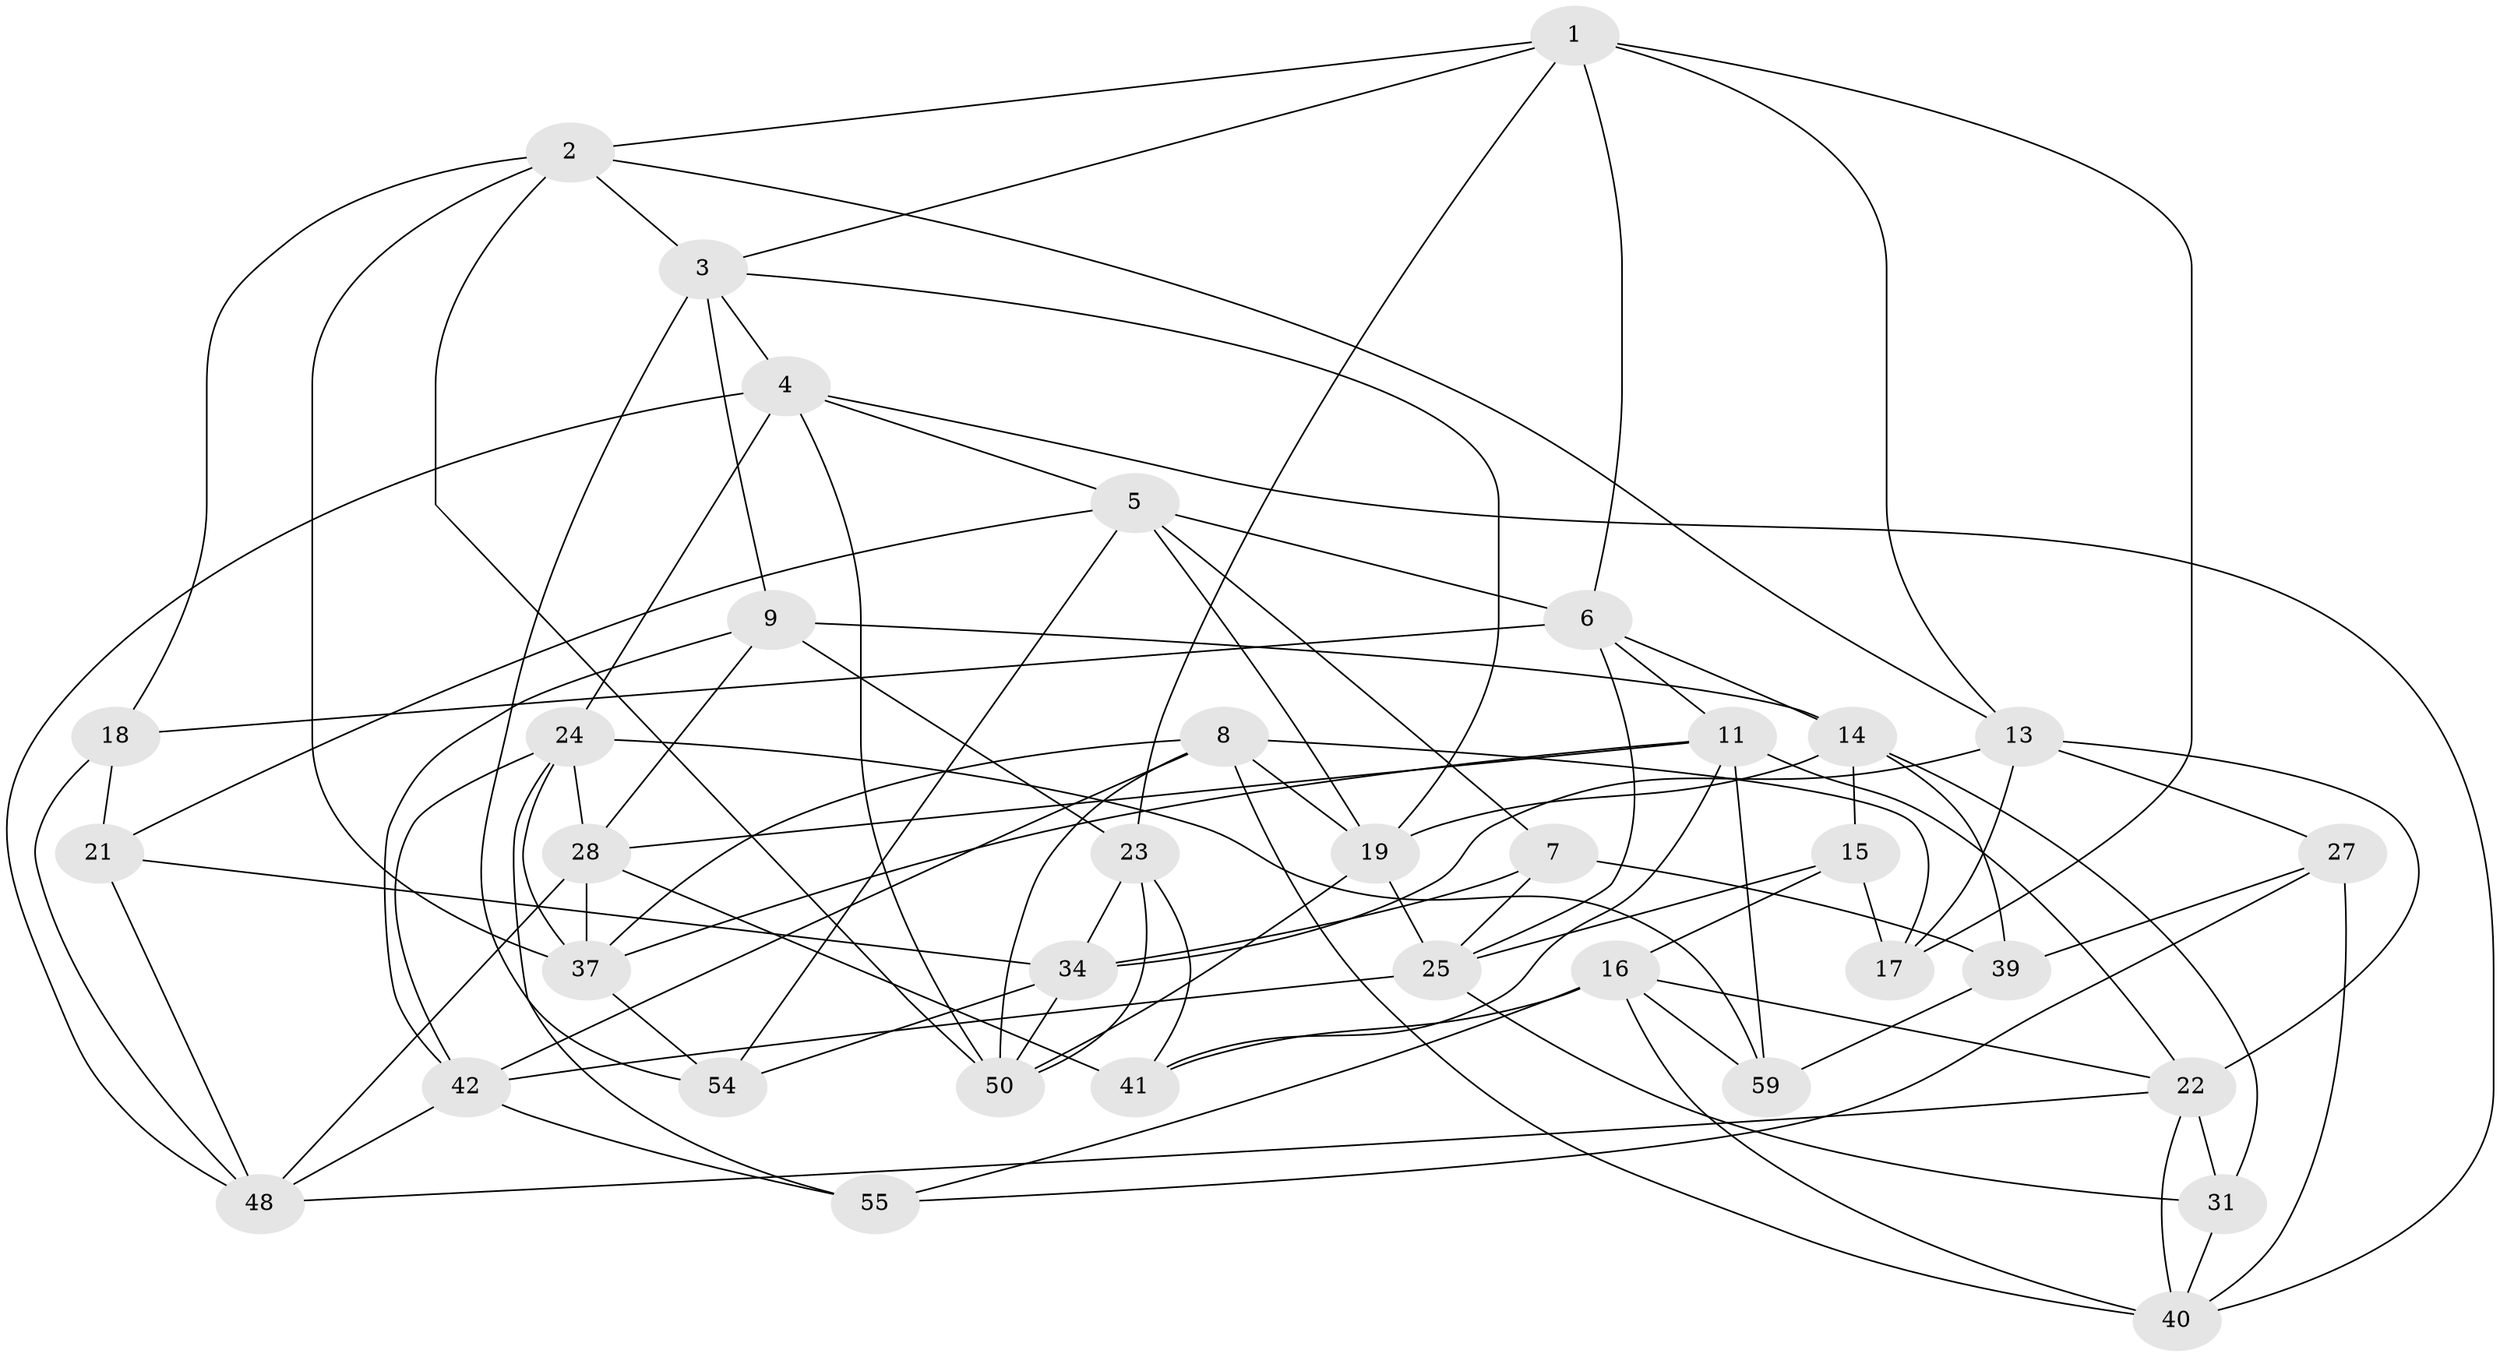 // Generated by graph-tools (version 1.1) at 2025/52/02/27/25 19:52:27]
// undirected, 36 vertices, 95 edges
graph export_dot {
graph [start="1"]
  node [color=gray90,style=filled];
  1 [super="+53"];
  2 [super="+38"];
  3 [super="+33"];
  4 [super="+10"];
  5 [super="+26"];
  6 [super="+60"];
  7;
  8 [super="+58"];
  9 [super="+32"];
  11 [super="+12"];
  13 [super="+44"];
  14 [super="+30"];
  15;
  16 [super="+20"];
  17;
  18;
  19 [super="+43"];
  21;
  22 [super="+52"];
  23 [super="+56"];
  24 [super="+49"];
  25 [super="+35"];
  27;
  28 [super="+29"];
  31;
  34 [super="+36"];
  37 [super="+45"];
  39;
  40 [super="+46"];
  41;
  42 [super="+47"];
  48 [super="+51"];
  50 [super="+57"];
  54;
  55;
  59;
  1 -- 13;
  1 -- 6;
  1 -- 23;
  1 -- 2;
  1 -- 3;
  1 -- 17;
  2 -- 3;
  2 -- 18;
  2 -- 13;
  2 -- 50;
  2 -- 37;
  3 -- 54;
  3 -- 9;
  3 -- 4;
  3 -- 19;
  4 -- 48;
  4 -- 50;
  4 -- 40;
  4 -- 24;
  4 -- 5;
  5 -- 7;
  5 -- 54;
  5 -- 19;
  5 -- 21;
  5 -- 6;
  6 -- 18;
  6 -- 25;
  6 -- 14;
  6 -- 11;
  7 -- 39;
  7 -- 25;
  7 -- 34;
  8 -- 19;
  8 -- 17;
  8 -- 42;
  8 -- 50;
  8 -- 40;
  8 -- 37;
  9 -- 42;
  9 -- 14;
  9 -- 28;
  9 -- 23 [weight=2];
  11 -- 28;
  11 -- 41;
  11 -- 37;
  11 -- 59;
  11 -- 22;
  13 -- 34;
  13 -- 27;
  13 -- 22;
  13 -- 17;
  14 -- 31;
  14 -- 15;
  14 -- 19;
  14 -- 39;
  15 -- 17;
  15 -- 16;
  15 -- 25;
  16 -- 41;
  16 -- 40;
  16 -- 22;
  16 -- 59;
  16 -- 55;
  18 -- 21;
  18 -- 48;
  19 -- 50;
  19 -- 25;
  21 -- 34;
  21 -- 48;
  22 -- 48;
  22 -- 40;
  22 -- 31;
  23 -- 41;
  23 -- 50;
  23 -- 34;
  24 -- 55;
  24 -- 59;
  24 -- 42;
  24 -- 28;
  24 -- 37;
  25 -- 31;
  25 -- 42;
  27 -- 39;
  27 -- 55;
  27 -- 40;
  28 -- 48;
  28 -- 41;
  28 -- 37;
  31 -- 40;
  34 -- 54;
  34 -- 50;
  37 -- 54;
  39 -- 59;
  42 -- 55;
  42 -- 48;
}
